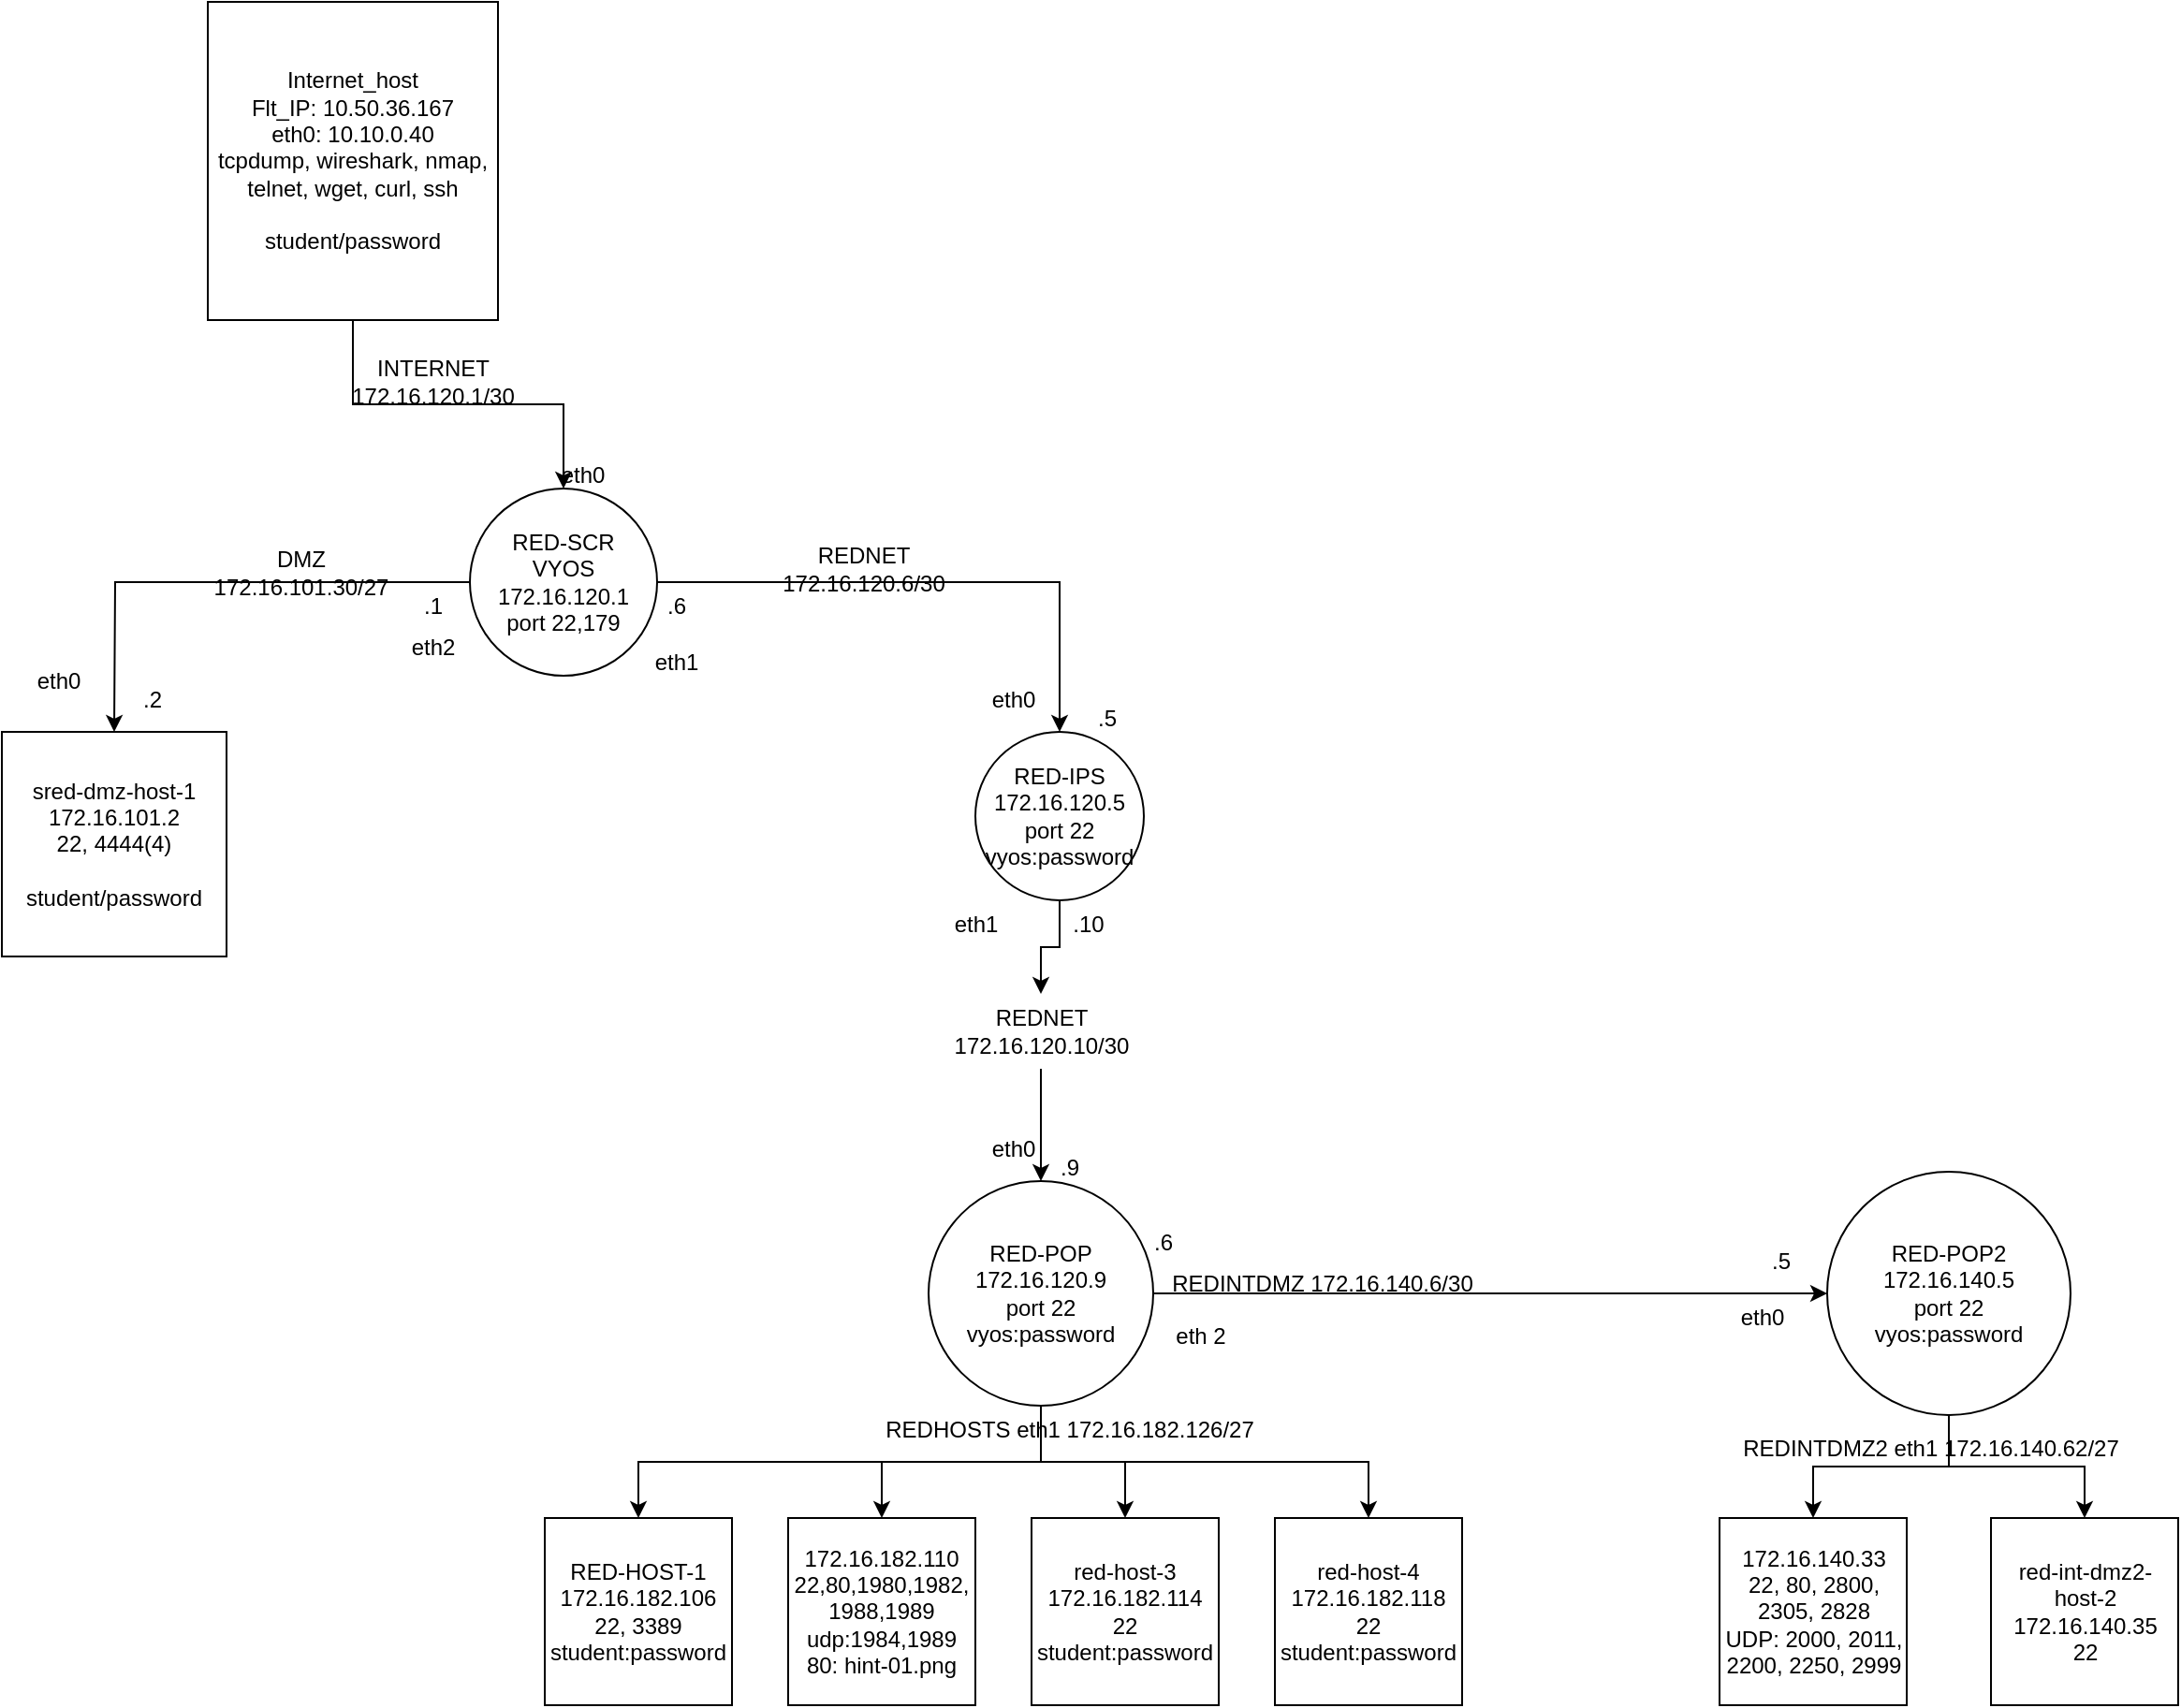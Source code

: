<mxfile version="21.2.9" type="github">
  <diagram name="Page-1" id="ft4wF2bk2luMIvqd_Q8e">
    <mxGraphModel dx="1630" dy="826" grid="1" gridSize="10" guides="1" tooltips="0" connect="1" arrows="1" fold="1" page="1" pageScale="1" pageWidth="850" pageHeight="1100" math="0" shadow="0">
      <root>
        <mxCell id="0" />
        <mxCell id="1" parent="0" />
        <mxCell id="tK3rm-bHYn2Zw6kKJ-5M-14" style="edgeStyle=orthogonalEdgeStyle;rounded=0;orthogonalLoop=1;jettySize=auto;html=1;entryX=0.5;entryY=0;entryDx=0;entryDy=0;" edge="1" parent="1" source="tK3rm-bHYn2Zw6kKJ-5M-1" target="tK3rm-bHYn2Zw6kKJ-5M-13">
          <mxGeometry relative="1" as="geometry" />
        </mxCell>
        <mxCell id="tK3rm-bHYn2Zw6kKJ-5M-1" value="Internet_host&lt;br&gt;Flt_IP: 10.50.36.167&lt;br&gt;eth0: 10.10.0.40&lt;br&gt;tcpdump, wireshark, nmap, telnet, wget, curl, ssh&lt;br&gt;&lt;br&gt;student/password" style="rounded=0;whiteSpace=wrap;html=1;labelBackgroundColor=none;" vertex="1" parent="1">
          <mxGeometry x="330" width="155" height="170" as="geometry" />
        </mxCell>
        <mxCell id="tK3rm-bHYn2Zw6kKJ-5M-16" style="edgeStyle=orthogonalEdgeStyle;rounded=0;orthogonalLoop=1;jettySize=auto;html=1;exitX=0;exitY=0.5;exitDx=0;exitDy=0;entryX=0.5;entryY=0;entryDx=0;entryDy=0;" edge="1" parent="1" source="tK3rm-bHYn2Zw6kKJ-5M-13">
          <mxGeometry relative="1" as="geometry">
            <mxPoint x="280" y="390" as="targetPoint" />
          </mxGeometry>
        </mxCell>
        <mxCell id="tK3rm-bHYn2Zw6kKJ-5M-20" style="edgeStyle=orthogonalEdgeStyle;rounded=0;orthogonalLoop=1;jettySize=auto;html=1;exitX=1;exitY=0.5;exitDx=0;exitDy=0;entryX=0.5;entryY=0;entryDx=0;entryDy=0;" edge="1" parent="1" source="tK3rm-bHYn2Zw6kKJ-5M-13" target="tK3rm-bHYn2Zw6kKJ-5M-24">
          <mxGeometry relative="1" as="geometry">
            <mxPoint x="780" y="390" as="targetPoint" />
          </mxGeometry>
        </mxCell>
        <mxCell id="tK3rm-bHYn2Zw6kKJ-5M-13" value="RED-SCR&lt;br&gt;VYOS&lt;br&gt;&lt;div&gt;172.16.120.1&lt;/div&gt;&lt;div&gt;port 22,179&lt;/div&gt;" style="ellipse;whiteSpace=wrap;html=1;aspect=fixed;" vertex="1" parent="1">
          <mxGeometry x="470" y="260" width="100" height="100" as="geometry" />
        </mxCell>
        <mxCell id="tK3rm-bHYn2Zw6kKJ-5M-18" value="DMZ&lt;br&gt;172.16.101.30/27" style="text;html=1;strokeColor=none;fillColor=none;align=center;verticalAlign=middle;whiteSpace=wrap;rounded=0;" vertex="1" parent="1">
          <mxGeometry x="350" y="290" width="60" height="30" as="geometry" />
        </mxCell>
        <mxCell id="tK3rm-bHYn2Zw6kKJ-5M-23" style="edgeStyle=orthogonalEdgeStyle;rounded=0;orthogonalLoop=1;jettySize=auto;html=1;exitX=0.5;exitY=1;exitDx=0;exitDy=0;entryX=0.5;entryY=0;entryDx=0;entryDy=0;" edge="1" parent="1" source="tK3rm-bHYn2Zw6kKJ-5M-54" target="tK3rm-bHYn2Zw6kKJ-5M-26">
          <mxGeometry relative="1" as="geometry">
            <mxPoint x="780" y="490" as="sourcePoint" />
            <mxPoint x="780" y="620" as="targetPoint" />
          </mxGeometry>
        </mxCell>
        <mxCell id="tK3rm-bHYn2Zw6kKJ-5M-21" value="REDNET&lt;br&gt;172.16.120.6/30" style="text;html=1;align=center;verticalAlign=middle;resizable=0;points=[];autosize=1;strokeColor=none;fillColor=none;" vertex="1" parent="1">
          <mxGeometry x="625" y="283" width="110" height="40" as="geometry" />
        </mxCell>
        <mxCell id="tK3rm-bHYn2Zw6kKJ-5M-24" value="RED-IPS&lt;br&gt;172.16.120.5&lt;br&gt;port 22&lt;br&gt;vyos:password" style="ellipse;whiteSpace=wrap;html=1;aspect=fixed;" vertex="1" parent="1">
          <mxGeometry x="740" y="390" width="90" height="90" as="geometry" />
        </mxCell>
        <mxCell id="tK3rm-bHYn2Zw6kKJ-5M-33" style="edgeStyle=orthogonalEdgeStyle;rounded=0;orthogonalLoop=1;jettySize=auto;html=1;exitX=0.5;exitY=1;exitDx=0;exitDy=0;entryX=0.5;entryY=0;entryDx=0;entryDy=0;" edge="1" parent="1" source="tK3rm-bHYn2Zw6kKJ-5M-26" target="tK3rm-bHYn2Zw6kKJ-5M-27">
          <mxGeometry relative="1" as="geometry" />
        </mxCell>
        <mxCell id="tK3rm-bHYn2Zw6kKJ-5M-34" style="edgeStyle=orthogonalEdgeStyle;rounded=0;orthogonalLoop=1;jettySize=auto;html=1;exitX=0.5;exitY=1;exitDx=0;exitDy=0;" edge="1" parent="1" source="tK3rm-bHYn2Zw6kKJ-5M-26" target="tK3rm-bHYn2Zw6kKJ-5M-28">
          <mxGeometry relative="1" as="geometry" />
        </mxCell>
        <mxCell id="tK3rm-bHYn2Zw6kKJ-5M-35" style="edgeStyle=orthogonalEdgeStyle;rounded=0;orthogonalLoop=1;jettySize=auto;html=1;entryX=0.5;entryY=0;entryDx=0;entryDy=0;" edge="1" parent="1" source="tK3rm-bHYn2Zw6kKJ-5M-26" target="tK3rm-bHYn2Zw6kKJ-5M-29">
          <mxGeometry relative="1" as="geometry" />
        </mxCell>
        <mxCell id="tK3rm-bHYn2Zw6kKJ-5M-38" style="edgeStyle=orthogonalEdgeStyle;rounded=0;orthogonalLoop=1;jettySize=auto;html=1;exitX=0.5;exitY=1;exitDx=0;exitDy=0;entryX=0.5;entryY=0;entryDx=0;entryDy=0;" edge="1" parent="1" source="tK3rm-bHYn2Zw6kKJ-5M-26" target="tK3rm-bHYn2Zw6kKJ-5M-30">
          <mxGeometry relative="1" as="geometry" />
        </mxCell>
        <mxCell id="tK3rm-bHYn2Zw6kKJ-5M-40" style="edgeStyle=orthogonalEdgeStyle;rounded=0;orthogonalLoop=1;jettySize=auto;html=1;exitX=1;exitY=0.5;exitDx=0;exitDy=0;entryX=0;entryY=0.5;entryDx=0;entryDy=0;" edge="1" parent="1" source="tK3rm-bHYn2Zw6kKJ-5M-26" target="tK3rm-bHYn2Zw6kKJ-5M-39">
          <mxGeometry relative="1" as="geometry" />
        </mxCell>
        <mxCell id="tK3rm-bHYn2Zw6kKJ-5M-26" value="RED-POP&lt;br&gt;172.16.120.9&lt;br&gt;port 22&lt;br&gt;vyos:password" style="ellipse;whiteSpace=wrap;html=1;aspect=fixed;" vertex="1" parent="1">
          <mxGeometry x="715" y="630" width="120" height="120" as="geometry" />
        </mxCell>
        <mxCell id="tK3rm-bHYn2Zw6kKJ-5M-27" value="RED-HOST-1&lt;br&gt;172.16.182.106&lt;br&gt;22, 3389&lt;br&gt;student:password" style="whiteSpace=wrap;html=1;aspect=fixed;" vertex="1" parent="1">
          <mxGeometry x="510" y="810" width="100" height="100" as="geometry" />
        </mxCell>
        <mxCell id="tK3rm-bHYn2Zw6kKJ-5M-28" value="&lt;div&gt;172.16.182.110&lt;/div&gt;&lt;div&gt;22,80,1980,1982,&lt;/div&gt;&lt;div&gt;1988,1989&lt;/div&gt;&lt;div&gt;udp:1984,1989&lt;/div&gt;&lt;div&gt;80: hint-01.png&lt;/div&gt;" style="whiteSpace=wrap;html=1;aspect=fixed;" vertex="1" parent="1">
          <mxGeometry x="640" y="810" width="100" height="100" as="geometry" />
        </mxCell>
        <mxCell id="tK3rm-bHYn2Zw6kKJ-5M-29" value="red-host-3&lt;br&gt;172.16.182.114&lt;br&gt;22&lt;br&gt;student:password" style="whiteSpace=wrap;html=1;aspect=fixed;" vertex="1" parent="1">
          <mxGeometry x="770" y="810" width="100" height="100" as="geometry" />
        </mxCell>
        <mxCell id="tK3rm-bHYn2Zw6kKJ-5M-30" value="red-host-4&lt;br&gt;172.16.182.118&lt;br&gt;22&lt;br&gt;student:password" style="whiteSpace=wrap;html=1;aspect=fixed;" vertex="1" parent="1">
          <mxGeometry x="900" y="810" width="100" height="100" as="geometry" />
        </mxCell>
        <mxCell id="tK3rm-bHYn2Zw6kKJ-5M-45" style="edgeStyle=orthogonalEdgeStyle;rounded=0;orthogonalLoop=1;jettySize=auto;html=1;exitX=0.5;exitY=1;exitDx=0;exitDy=0;entryX=0.5;entryY=0;entryDx=0;entryDy=0;" edge="1" parent="1" source="tK3rm-bHYn2Zw6kKJ-5M-39" target="tK3rm-bHYn2Zw6kKJ-5M-44">
          <mxGeometry relative="1" as="geometry" />
        </mxCell>
        <mxCell id="tK3rm-bHYn2Zw6kKJ-5M-46" style="edgeStyle=orthogonalEdgeStyle;rounded=0;orthogonalLoop=1;jettySize=auto;html=1;exitX=0.5;exitY=1;exitDx=0;exitDy=0;" edge="1" parent="1" source="tK3rm-bHYn2Zw6kKJ-5M-39" target="tK3rm-bHYn2Zw6kKJ-5M-43">
          <mxGeometry relative="1" as="geometry" />
        </mxCell>
        <mxCell id="tK3rm-bHYn2Zw6kKJ-5M-39" value="RED-POP2&lt;br&gt;172.16.140.5&lt;br&gt;port 22&lt;br&gt;vyos:password" style="ellipse;whiteSpace=wrap;html=1;aspect=fixed;" vertex="1" parent="1">
          <mxGeometry x="1195" y="625" width="130" height="130" as="geometry" />
        </mxCell>
        <mxCell id="tK3rm-bHYn2Zw6kKJ-5M-43" value="172.16.140.33&lt;br&gt;22, 80, 2800, 2305, 2828&lt;br&gt;UDP:&amp;nbsp;2000, 2011, 2200, 2250, 2999" style="whiteSpace=wrap;html=1;aspect=fixed;" vertex="1" parent="1">
          <mxGeometry x="1137.5" y="810" width="100" height="100" as="geometry" />
        </mxCell>
        <mxCell id="tK3rm-bHYn2Zw6kKJ-5M-44" value="red-int-dmz2-host-2&lt;br&gt;172.16.140.35&lt;br&gt;22" style="whiteSpace=wrap;html=1;aspect=fixed;" vertex="1" parent="1">
          <mxGeometry x="1282.5" y="810" width="100" height="100" as="geometry" />
        </mxCell>
        <mxCell id="tK3rm-bHYn2Zw6kKJ-5M-47" value="sred-dmz-host-1&lt;br&gt;172.16.101.2&lt;br&gt;22, 4444(4)&lt;br&gt;&lt;br&gt;student/password" style="whiteSpace=wrap;html=1;aspect=fixed;" vertex="1" parent="1">
          <mxGeometry x="220" y="390" width="120" height="120" as="geometry" />
        </mxCell>
        <mxCell id="tK3rm-bHYn2Zw6kKJ-5M-48" value="INTERNET&lt;br&gt;172.16.120.1/30" style="text;html=1;align=center;verticalAlign=middle;resizable=0;points=[];autosize=1;strokeColor=none;fillColor=none;" vertex="1" parent="1">
          <mxGeometry x="395" y="183" width="110" height="40" as="geometry" />
        </mxCell>
        <mxCell id="tK3rm-bHYn2Zw6kKJ-5M-49" value=".6" style="text;html=1;align=center;verticalAlign=middle;resizable=0;points=[];autosize=1;strokeColor=none;fillColor=none;" vertex="1" parent="1">
          <mxGeometry x="565" y="308" width="30" height="30" as="geometry" />
        </mxCell>
        <mxCell id="tK3rm-bHYn2Zw6kKJ-5M-50" value=".1" style="text;html=1;align=center;verticalAlign=middle;resizable=0;points=[];autosize=1;strokeColor=none;fillColor=none;" vertex="1" parent="1">
          <mxGeometry x="435" y="308" width="30" height="30" as="geometry" />
        </mxCell>
        <mxCell id="tK3rm-bHYn2Zw6kKJ-5M-51" value=".2" style="text;html=1;align=center;verticalAlign=middle;resizable=0;points=[];autosize=1;strokeColor=none;fillColor=none;" vertex="1" parent="1">
          <mxGeometry x="285" y="358" width="30" height="30" as="geometry" />
        </mxCell>
        <mxCell id="tK3rm-bHYn2Zw6kKJ-5M-52" value=".5" style="text;html=1;align=center;verticalAlign=middle;resizable=0;points=[];autosize=1;strokeColor=none;fillColor=none;" vertex="1" parent="1">
          <mxGeometry x="795" y="368" width="30" height="30" as="geometry" />
        </mxCell>
        <mxCell id="tK3rm-bHYn2Zw6kKJ-5M-55" value=".10" style="text;html=1;align=center;verticalAlign=middle;resizable=0;points=[];autosize=1;strokeColor=none;fillColor=none;" vertex="1" parent="1">
          <mxGeometry x="780" y="478" width="40" height="30" as="geometry" />
        </mxCell>
        <mxCell id="tK3rm-bHYn2Zw6kKJ-5M-56" value=".9" style="text;html=1;align=center;verticalAlign=middle;resizable=0;points=[];autosize=1;strokeColor=none;fillColor=none;" vertex="1" parent="1">
          <mxGeometry x="775" y="608" width="30" height="30" as="geometry" />
        </mxCell>
        <mxCell id="tK3rm-bHYn2Zw6kKJ-5M-57" value="REDHOSTS eth1 172.16.182.126/27" style="text;html=1;align=center;verticalAlign=middle;resizable=0;points=[];autosize=1;strokeColor=none;fillColor=none;" vertex="1" parent="1">
          <mxGeometry x="680" y="748" width="220" height="30" as="geometry" />
        </mxCell>
        <mxCell id="tK3rm-bHYn2Zw6kKJ-5M-58" value="REDINTDMZ 172.16.140.6/30" style="text;html=1;align=center;verticalAlign=middle;resizable=0;points=[];autosize=1;strokeColor=none;fillColor=none;" vertex="1" parent="1">
          <mxGeometry x="835" y="670" width="180" height="30" as="geometry" />
        </mxCell>
        <mxCell id="tK3rm-bHYn2Zw6kKJ-5M-59" value=".5" style="text;html=1;align=center;verticalAlign=middle;resizable=0;points=[];autosize=1;strokeColor=none;fillColor=none;" vertex="1" parent="1">
          <mxGeometry x="1155" y="658" width="30" height="30" as="geometry" />
        </mxCell>
        <mxCell id="tK3rm-bHYn2Zw6kKJ-5M-60" value=".6" style="text;html=1;align=center;verticalAlign=middle;resizable=0;points=[];autosize=1;strokeColor=none;fillColor=none;" vertex="1" parent="1">
          <mxGeometry x="825" y="648" width="30" height="30" as="geometry" />
        </mxCell>
        <mxCell id="tK3rm-bHYn2Zw6kKJ-5M-61" value="REDINTDMZ2 eth1 172.16.140.62/27" style="text;html=1;align=center;verticalAlign=middle;resizable=0;points=[];autosize=1;strokeColor=none;fillColor=none;" vertex="1" parent="1">
          <mxGeometry x="1140" y="758" width="220" height="30" as="geometry" />
        </mxCell>
        <mxCell id="tK3rm-bHYn2Zw6kKJ-5M-62" value="eth0" style="text;html=1;align=center;verticalAlign=middle;resizable=0;points=[];autosize=1;strokeColor=none;fillColor=none;" vertex="1" parent="1">
          <mxGeometry x="1135" y="688" width="50" height="30" as="geometry" />
        </mxCell>
        <mxCell id="tK3rm-bHYn2Zw6kKJ-5M-63" value="eth 2" style="text;html=1;align=center;verticalAlign=middle;resizable=0;points=[];autosize=1;strokeColor=none;fillColor=none;" vertex="1" parent="1">
          <mxGeometry x="835" y="698" width="50" height="30" as="geometry" />
        </mxCell>
        <mxCell id="tK3rm-bHYn2Zw6kKJ-5M-64" value="eth0" style="text;html=1;align=center;verticalAlign=middle;resizable=0;points=[];autosize=1;strokeColor=none;fillColor=none;" vertex="1" parent="1">
          <mxGeometry x="735" y="598" width="50" height="30" as="geometry" />
        </mxCell>
        <mxCell id="tK3rm-bHYn2Zw6kKJ-5M-65" value="" style="edgeStyle=orthogonalEdgeStyle;rounded=0;orthogonalLoop=1;jettySize=auto;html=1;exitX=0.5;exitY=1;exitDx=0;exitDy=0;entryX=0.5;entryY=0;entryDx=0;entryDy=0;" edge="1" parent="1" source="tK3rm-bHYn2Zw6kKJ-5M-24" target="tK3rm-bHYn2Zw6kKJ-5M-54">
          <mxGeometry relative="1" as="geometry">
            <mxPoint x="785" y="480" as="sourcePoint" />
            <mxPoint x="775" y="630" as="targetPoint" />
          </mxGeometry>
        </mxCell>
        <mxCell id="tK3rm-bHYn2Zw6kKJ-5M-54" value="REDNET&lt;br&gt;172.16.120.10/30" style="text;html=1;align=center;verticalAlign=middle;resizable=0;points=[];autosize=1;strokeColor=none;fillColor=none;" vertex="1" parent="1">
          <mxGeometry x="715" y="530" width="120" height="40" as="geometry" />
        </mxCell>
        <mxCell id="tK3rm-bHYn2Zw6kKJ-5M-66" value="eth1" style="text;html=1;align=center;verticalAlign=middle;resizable=0;points=[];autosize=1;strokeColor=none;fillColor=none;" vertex="1" parent="1">
          <mxGeometry x="715" y="478" width="50" height="30" as="geometry" />
        </mxCell>
        <mxCell id="tK3rm-bHYn2Zw6kKJ-5M-67" value="eth0" style="text;html=1;align=center;verticalAlign=middle;resizable=0;points=[];autosize=1;strokeColor=none;fillColor=none;" vertex="1" parent="1">
          <mxGeometry x="735" y="358" width="50" height="30" as="geometry" />
        </mxCell>
        <mxCell id="tK3rm-bHYn2Zw6kKJ-5M-68" value="eth1" style="text;html=1;align=center;verticalAlign=middle;resizable=0;points=[];autosize=1;strokeColor=none;fillColor=none;" vertex="1" parent="1">
          <mxGeometry x="555" y="338" width="50" height="30" as="geometry" />
        </mxCell>
        <mxCell id="tK3rm-bHYn2Zw6kKJ-5M-69" value="eth2" style="text;html=1;align=center;verticalAlign=middle;resizable=0;points=[];autosize=1;strokeColor=none;fillColor=none;" vertex="1" parent="1">
          <mxGeometry x="425" y="330" width="50" height="30" as="geometry" />
        </mxCell>
        <mxCell id="tK3rm-bHYn2Zw6kKJ-5M-70" value="eth0" style="text;html=1;align=center;verticalAlign=middle;resizable=0;points=[];autosize=1;strokeColor=none;fillColor=none;" vertex="1" parent="1">
          <mxGeometry x="505" y="238" width="50" height="30" as="geometry" />
        </mxCell>
        <mxCell id="tK3rm-bHYn2Zw6kKJ-5M-71" value="eth0" style="text;html=1;align=center;verticalAlign=middle;resizable=0;points=[];autosize=1;strokeColor=none;fillColor=none;" vertex="1" parent="1">
          <mxGeometry x="225" y="348" width="50" height="30" as="geometry" />
        </mxCell>
      </root>
    </mxGraphModel>
  </diagram>
</mxfile>
